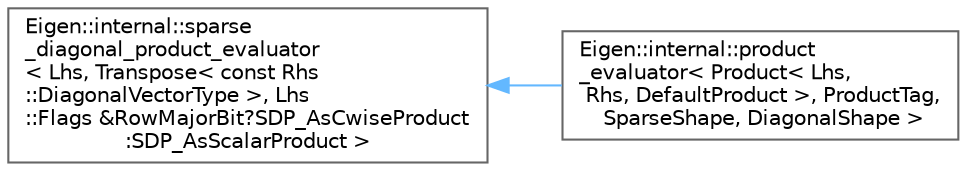 digraph "Graphical Class Hierarchy"
{
 // LATEX_PDF_SIZE
  bgcolor="transparent";
  edge [fontname=Helvetica,fontsize=10,labelfontname=Helvetica,labelfontsize=10];
  node [fontname=Helvetica,fontsize=10,shape=box,height=0.2,width=0.4];
  rankdir="LR";
  Node0 [id="Node000000",label="Eigen::internal::sparse\l_diagonal_product_evaluator\l\< Lhs, Transpose\< const Rhs\l::DiagonalVectorType \>, Lhs\l::Flags &RowMajorBit?SDP_AsCwiseProduct\l:SDP_AsScalarProduct \>",height=0.2,width=0.4,color="grey40", fillcolor="white", style="filled",URL="$structEigen_1_1internal_1_1sparse__diagonal__product__evaluator.html",tooltip=" "];
  Node0 -> Node1 [id="edge1029_Node000000_Node000001",dir="back",color="steelblue1",style="solid",tooltip=" "];
  Node1 [id="Node000001",label="Eigen::internal::product\l_evaluator\< Product\< Lhs,\l Rhs, DefaultProduct \>, ProductTag,\l SparseShape, DiagonalShape \>",height=0.2,width=0.4,color="grey40", fillcolor="white", style="filled",URL="$structEigen_1_1internal_1_1product__evaluator_3_01Product_3_01Lhs_00_01Rhs_00_01DefaultProduct_0f9484a2bb8330b49bf373470347a3be0.html",tooltip=" "];
}
